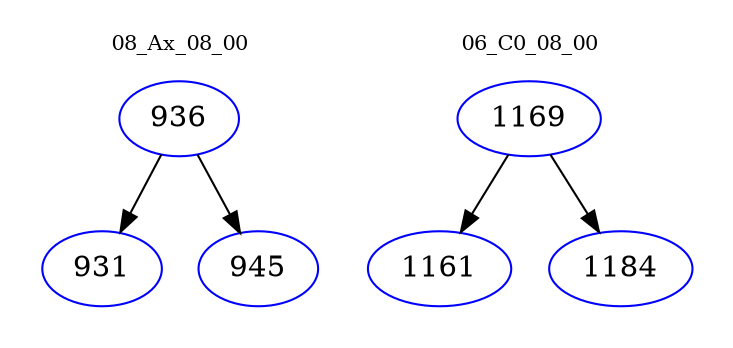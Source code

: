 digraph{
subgraph cluster_0 {
color = white
label = "08_Ax_08_00";
fontsize=10;
T0_936 [label="936", color="blue"]
T0_936 -> T0_931 [color="black"]
T0_931 [label="931", color="blue"]
T0_936 -> T0_945 [color="black"]
T0_945 [label="945", color="blue"]
}
subgraph cluster_1 {
color = white
label = "06_C0_08_00";
fontsize=10;
T1_1169 [label="1169", color="blue"]
T1_1169 -> T1_1161 [color="black"]
T1_1161 [label="1161", color="blue"]
T1_1169 -> T1_1184 [color="black"]
T1_1184 [label="1184", color="blue"]
}
}
